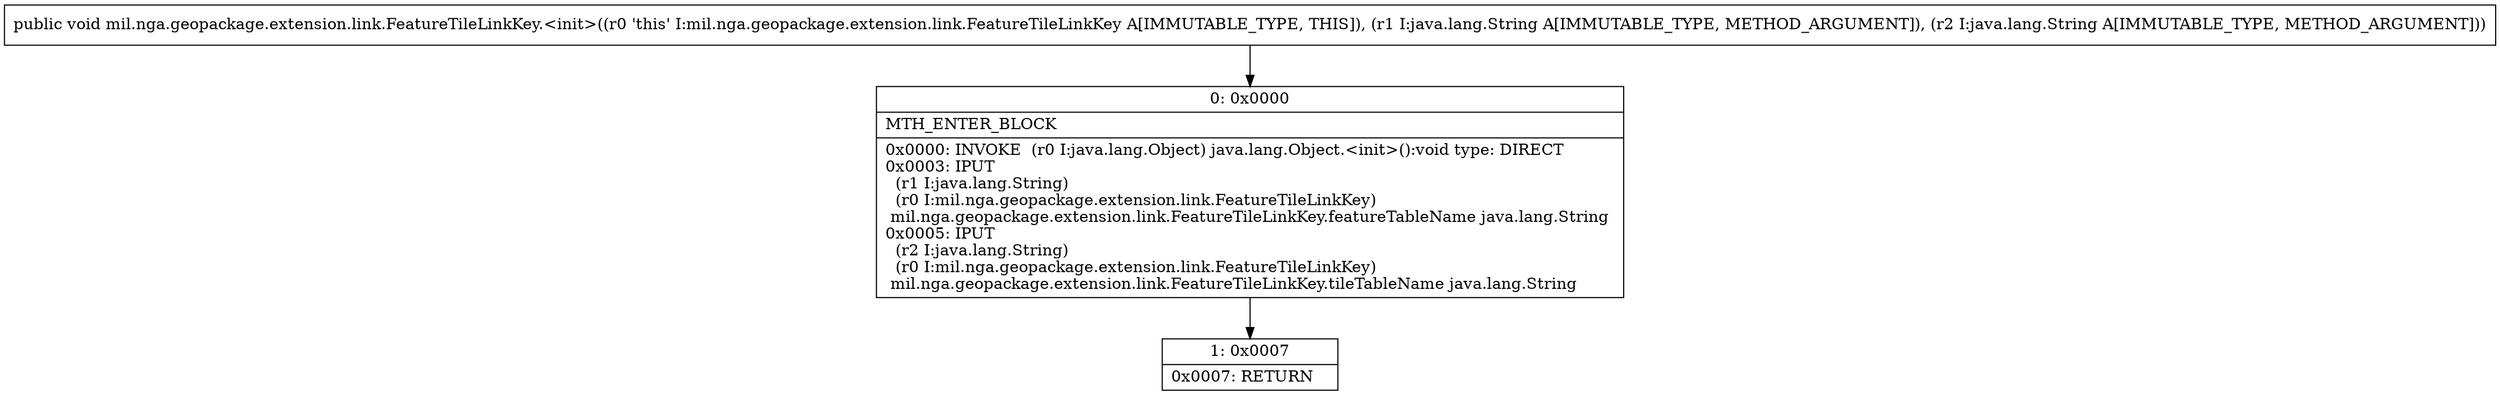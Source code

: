 digraph "CFG formil.nga.geopackage.extension.link.FeatureTileLinkKey.\<init\>(Ljava\/lang\/String;Ljava\/lang\/String;)V" {
Node_0 [shape=record,label="{0\:\ 0x0000|MTH_ENTER_BLOCK\l|0x0000: INVOKE  (r0 I:java.lang.Object) java.lang.Object.\<init\>():void type: DIRECT \l0x0003: IPUT  \l  (r1 I:java.lang.String)\l  (r0 I:mil.nga.geopackage.extension.link.FeatureTileLinkKey)\l mil.nga.geopackage.extension.link.FeatureTileLinkKey.featureTableName java.lang.String \l0x0005: IPUT  \l  (r2 I:java.lang.String)\l  (r0 I:mil.nga.geopackage.extension.link.FeatureTileLinkKey)\l mil.nga.geopackage.extension.link.FeatureTileLinkKey.tileTableName java.lang.String \l}"];
Node_1 [shape=record,label="{1\:\ 0x0007|0x0007: RETURN   \l}"];
MethodNode[shape=record,label="{public void mil.nga.geopackage.extension.link.FeatureTileLinkKey.\<init\>((r0 'this' I:mil.nga.geopackage.extension.link.FeatureTileLinkKey A[IMMUTABLE_TYPE, THIS]), (r1 I:java.lang.String A[IMMUTABLE_TYPE, METHOD_ARGUMENT]), (r2 I:java.lang.String A[IMMUTABLE_TYPE, METHOD_ARGUMENT])) }"];
MethodNode -> Node_0;
Node_0 -> Node_1;
}

